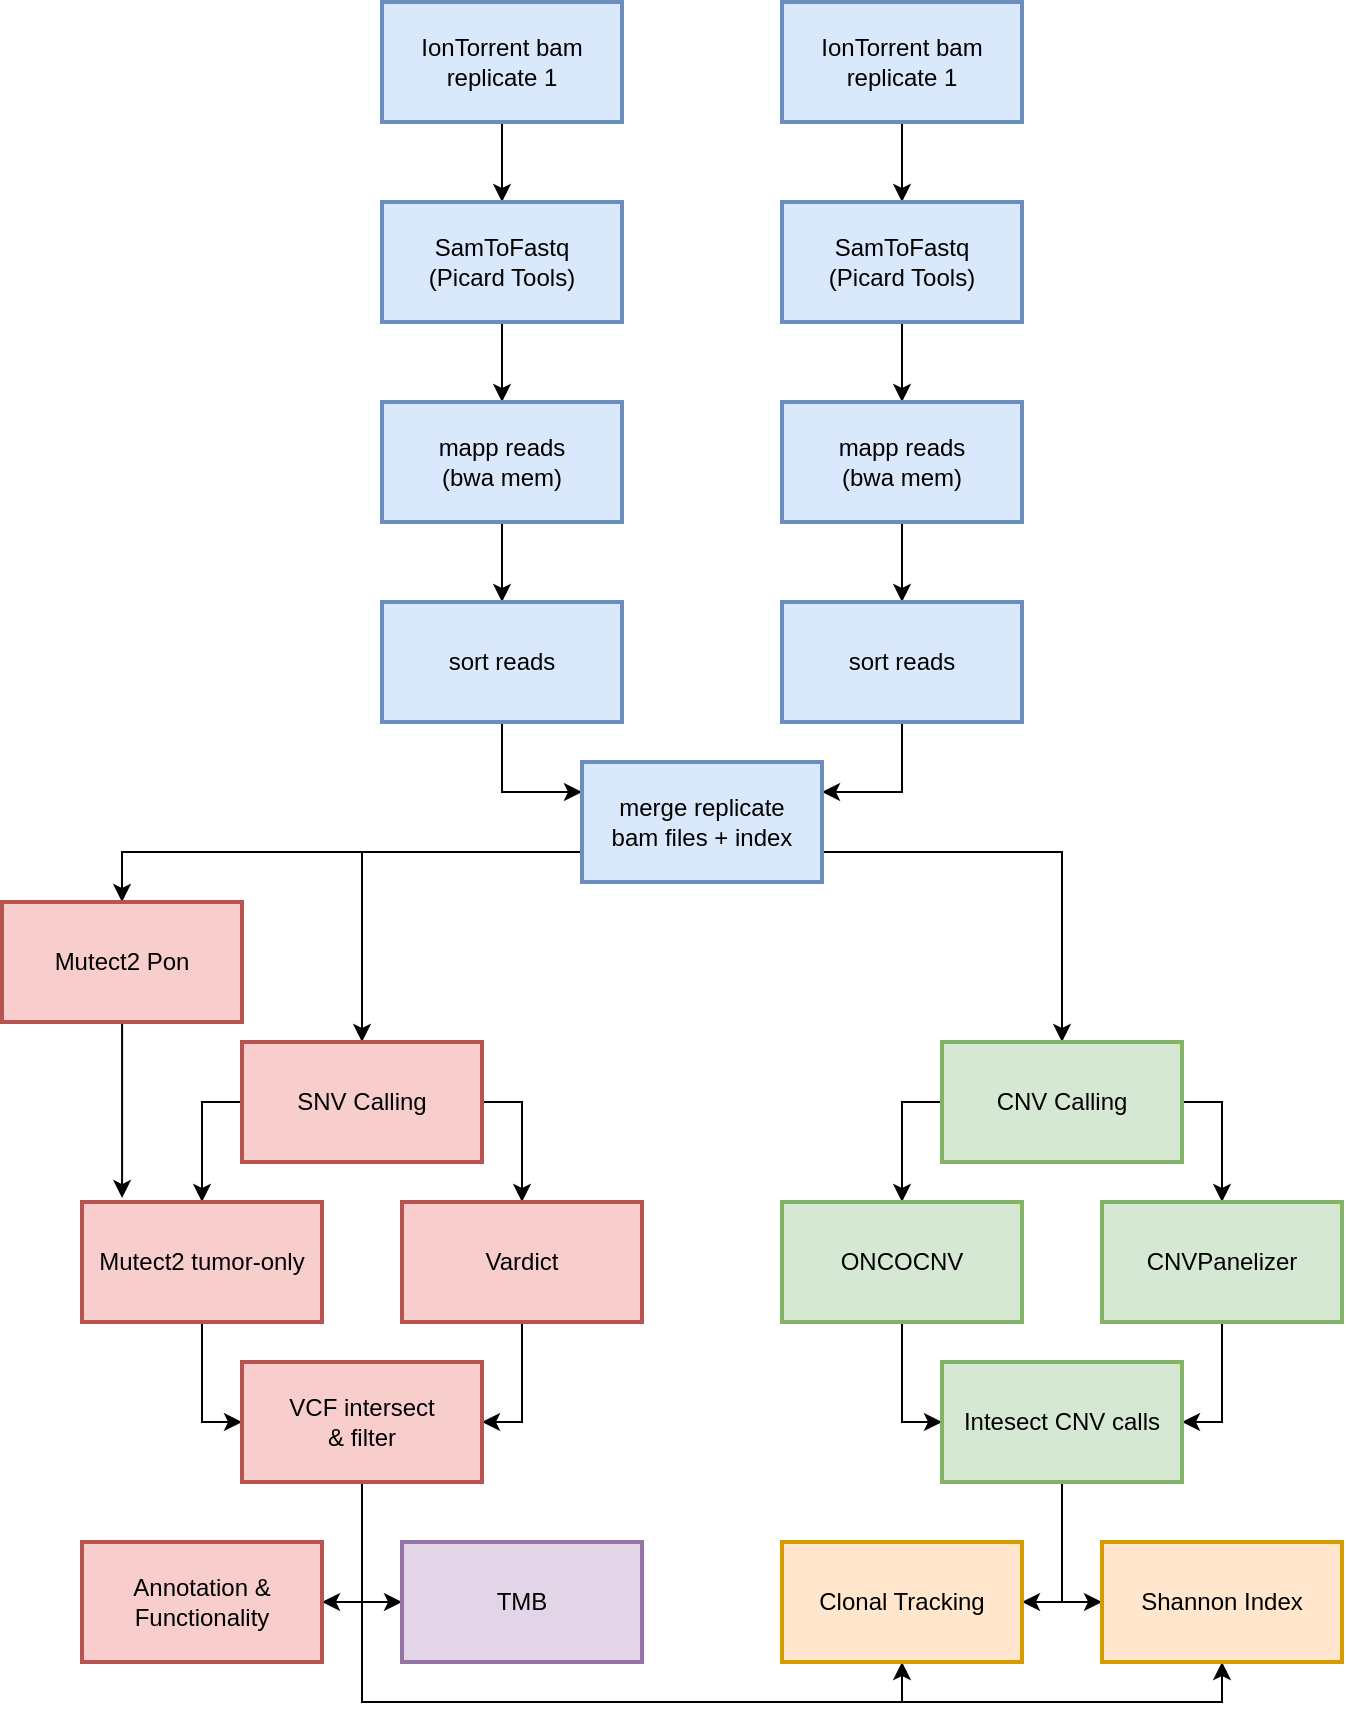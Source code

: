 <mxfile version="14.2.7" type="github"><diagram id="pHD_Dr8y7C27OeZphZp5" name="Page-1"><mxGraphModel dx="1422" dy="763" grid="1" gridSize="10" guides="1" tooltips="1" connect="1" arrows="1" fold="1" page="1" pageScale="1" pageWidth="827" pageHeight="1169" math="0" shadow="0"><root><mxCell id="0"/><mxCell id="1" parent="0"/><mxCell id="5xVYTxg9dAuBExk3OwT0-5" value="" style="edgeStyle=orthogonalEdgeStyle;rounded=0;orthogonalLoop=1;jettySize=auto;html=1;" parent="1" source="5xVYTxg9dAuBExk3OwT0-1" target="5xVYTxg9dAuBExk3OwT0-4" edge="1"><mxGeometry relative="1" as="geometry"/></mxCell><mxCell id="5xVYTxg9dAuBExk3OwT0-1" value="IonTorrent bam replicate 1" style="rounded=0;whiteSpace=wrap;html=1;fillColor=#dae8fc;strokeColor=#6c8ebf;strokeWidth=2;" parent="1" vertex="1"><mxGeometry x="240" y="30" width="120" height="60" as="geometry"/></mxCell><mxCell id="5xVYTxg9dAuBExk3OwT0-20" value="" style="edgeStyle=orthogonalEdgeStyle;rounded=0;orthogonalLoop=1;jettySize=auto;html=1;" parent="1" source="5xVYTxg9dAuBExk3OwT0-2" target="5xVYTxg9dAuBExk3OwT0-6" edge="1"><mxGeometry relative="1" as="geometry"/></mxCell><mxCell id="5xVYTxg9dAuBExk3OwT0-2" value="IonTorrent bam replicate 1" style="rounded=0;whiteSpace=wrap;html=1;fillColor=#dae8fc;strokeColor=#6c8ebf;strokeWidth=2;" parent="1" vertex="1"><mxGeometry x="440" y="30" width="120" height="60" as="geometry"/></mxCell><mxCell id="5xVYTxg9dAuBExk3OwT0-10" value="" style="edgeStyle=orthogonalEdgeStyle;rounded=0;orthogonalLoop=1;jettySize=auto;html=1;" parent="1" source="5xVYTxg9dAuBExk3OwT0-4" target="5xVYTxg9dAuBExk3OwT0-7" edge="1"><mxGeometry relative="1" as="geometry"/></mxCell><mxCell id="5xVYTxg9dAuBExk3OwT0-4" value="&lt;div&gt;SamToFastq &lt;br&gt;&lt;/div&gt;&lt;div&gt;(Picard Tools)&lt;/div&gt;" style="rounded=0;whiteSpace=wrap;html=1;fillColor=#dae8fc;strokeColor=#6c8ebf;strokeWidth=2;" parent="1" vertex="1"><mxGeometry x="240" y="130" width="120" height="60" as="geometry"/></mxCell><mxCell id="5xVYTxg9dAuBExk3OwT0-9" value="" style="edgeStyle=orthogonalEdgeStyle;rounded=0;orthogonalLoop=1;jettySize=auto;html=1;" parent="1" source="5xVYTxg9dAuBExk3OwT0-6" target="5xVYTxg9dAuBExk3OwT0-8" edge="1"><mxGeometry relative="1" as="geometry"/></mxCell><mxCell id="5xVYTxg9dAuBExk3OwT0-6" value="&lt;div&gt;SamToFastq &lt;br&gt;&lt;/div&gt;&lt;div&gt;(Picard Tools)&lt;/div&gt;" style="rounded=0;whiteSpace=wrap;html=1;fillColor=#dae8fc;strokeColor=#6c8ebf;strokeWidth=2;" parent="1" vertex="1"><mxGeometry x="440" y="130" width="120" height="60" as="geometry"/></mxCell><mxCell id="5xVYTxg9dAuBExk3OwT0-12" value="" style="edgeStyle=orthogonalEdgeStyle;rounded=0;orthogonalLoop=1;jettySize=auto;html=1;" parent="1" source="5xVYTxg9dAuBExk3OwT0-7" target="5xVYTxg9dAuBExk3OwT0-11" edge="1"><mxGeometry relative="1" as="geometry"/></mxCell><mxCell id="5xVYTxg9dAuBExk3OwT0-7" value="&lt;div&gt;mapp reads&lt;/div&gt;&lt;div&gt;(bwa mem)&lt;/div&gt;" style="rounded=0;whiteSpace=wrap;html=1;fillColor=#dae8fc;strokeColor=#6c8ebf;strokeWidth=2;" parent="1" vertex="1"><mxGeometry x="240" y="230" width="120" height="60" as="geometry"/></mxCell><mxCell id="5xVYTxg9dAuBExk3OwT0-14" value="" style="edgeStyle=orthogonalEdgeStyle;rounded=0;orthogonalLoop=1;jettySize=auto;html=1;" parent="1" source="5xVYTxg9dAuBExk3OwT0-8" target="5xVYTxg9dAuBExk3OwT0-13" edge="1"><mxGeometry relative="1" as="geometry"/></mxCell><mxCell id="5xVYTxg9dAuBExk3OwT0-8" value="&lt;div&gt;mapp reads&lt;/div&gt;&lt;div&gt;(bwa mem)&lt;/div&gt;" style="rounded=0;whiteSpace=wrap;html=1;fillColor=#dae8fc;strokeColor=#6c8ebf;strokeWidth=2;" parent="1" vertex="1"><mxGeometry x="440" y="230" width="120" height="60" as="geometry"/></mxCell><mxCell id="5xVYTxg9dAuBExk3OwT0-16" style="edgeStyle=orthogonalEdgeStyle;rounded=0;orthogonalLoop=1;jettySize=auto;html=1;entryX=0;entryY=0.25;entryDx=0;entryDy=0;" parent="1" source="5xVYTxg9dAuBExk3OwT0-11" target="5xVYTxg9dAuBExk3OwT0-15" edge="1"><mxGeometry relative="1" as="geometry"/></mxCell><mxCell id="5xVYTxg9dAuBExk3OwT0-11" value="sort reads" style="whiteSpace=wrap;html=1;rounded=0;fillColor=#dae8fc;strokeColor=#6c8ebf;strokeWidth=2;" parent="1" vertex="1"><mxGeometry x="240" y="330" width="120" height="60" as="geometry"/></mxCell><mxCell id="5xVYTxg9dAuBExk3OwT0-17" style="edgeStyle=orthogonalEdgeStyle;rounded=0;orthogonalLoop=1;jettySize=auto;html=1;entryX=1;entryY=0.25;entryDx=0;entryDy=0;" parent="1" source="5xVYTxg9dAuBExk3OwT0-13" target="5xVYTxg9dAuBExk3OwT0-15" edge="1"><mxGeometry relative="1" as="geometry"/></mxCell><mxCell id="5xVYTxg9dAuBExk3OwT0-13" value="sort reads" style="whiteSpace=wrap;html=1;rounded=0;fillColor=#dae8fc;strokeColor=#6c8ebf;strokeWidth=2;" parent="1" vertex="1"><mxGeometry x="440" y="330" width="120" height="60" as="geometry"/></mxCell><mxCell id="5xVYTxg9dAuBExk3OwT0-25" style="edgeStyle=orthogonalEdgeStyle;rounded=0;orthogonalLoop=1;jettySize=auto;html=1;exitX=0;exitY=0.75;exitDx=0;exitDy=0;" parent="1" source="5xVYTxg9dAuBExk3OwT0-15" target="5xVYTxg9dAuBExk3OwT0-24" edge="1"><mxGeometry relative="1" as="geometry"/></mxCell><mxCell id="5xVYTxg9dAuBExk3OwT0-63" style="edgeStyle=orthogonalEdgeStyle;rounded=0;orthogonalLoop=1;jettySize=auto;html=1;exitX=0;exitY=0.75;exitDx=0;exitDy=0;entryX=0.5;entryY=0;entryDx=0;entryDy=0;" parent="1" source="5xVYTxg9dAuBExk3OwT0-15" target="5xVYTxg9dAuBExk3OwT0-62" edge="1"><mxGeometry relative="1" as="geometry"/></mxCell><mxCell id="5xVYTxg9dAuBExk3OwT0-66" style="edgeStyle=orthogonalEdgeStyle;rounded=0;orthogonalLoop=1;jettySize=auto;html=1;exitX=1;exitY=0.75;exitDx=0;exitDy=0;entryX=0.5;entryY=0;entryDx=0;entryDy=0;" parent="1" source="5xVYTxg9dAuBExk3OwT0-15" target="5xVYTxg9dAuBExk3OwT0-39" edge="1"><mxGeometry relative="1" as="geometry"/></mxCell><mxCell id="5xVYTxg9dAuBExk3OwT0-15" value="&lt;div&gt;merge replicate &lt;br&gt;&lt;/div&gt;&lt;div&gt;bam files + index&lt;br&gt;&lt;/div&gt;" style="rounded=0;whiteSpace=wrap;html=1;fillColor=#dae8fc;strokeColor=#6c8ebf;strokeWidth=2;" parent="1" vertex="1"><mxGeometry x="340" y="410" width="120" height="60" as="geometry"/></mxCell><mxCell id="5xVYTxg9dAuBExk3OwT0-31" style="edgeStyle=orthogonalEdgeStyle;rounded=0;orthogonalLoop=1;jettySize=auto;html=1;exitX=1;exitY=0.5;exitDx=0;exitDy=0;entryX=0.5;entryY=0;entryDx=0;entryDy=0;" parent="1" source="5xVYTxg9dAuBExk3OwT0-24" target="5xVYTxg9dAuBExk3OwT0-27" edge="1"><mxGeometry relative="1" as="geometry"/></mxCell><mxCell id="5xVYTxg9dAuBExk3OwT0-32" style="edgeStyle=orthogonalEdgeStyle;rounded=0;orthogonalLoop=1;jettySize=auto;html=1;exitX=0;exitY=0.5;exitDx=0;exitDy=0;" parent="1" source="5xVYTxg9dAuBExk3OwT0-24" target="5xVYTxg9dAuBExk3OwT0-28" edge="1"><mxGeometry relative="1" as="geometry"/></mxCell><mxCell id="5xVYTxg9dAuBExk3OwT0-24" value="SNV Calling" style="rounded=0;whiteSpace=wrap;html=1;fillColor=#f8cecc;strokeColor=#b85450;strokeWidth=2;" parent="1" vertex="1"><mxGeometry x="170" y="550" width="120" height="60" as="geometry"/></mxCell><mxCell id="5xVYTxg9dAuBExk3OwT0-35" style="edgeStyle=orthogonalEdgeStyle;rounded=0;orthogonalLoop=1;jettySize=auto;html=1;entryX=1;entryY=0.5;entryDx=0;entryDy=0;" parent="1" source="5xVYTxg9dAuBExk3OwT0-27" target="5xVYTxg9dAuBExk3OwT0-33" edge="1"><mxGeometry relative="1" as="geometry"/></mxCell><mxCell id="5xVYTxg9dAuBExk3OwT0-27" value="Vardict" style="rounded=0;whiteSpace=wrap;html=1;fillColor=#f8cecc;strokeColor=#b85450;strokeWidth=2;" parent="1" vertex="1"><mxGeometry x="250" y="630" width="120" height="60" as="geometry"/></mxCell><mxCell id="5xVYTxg9dAuBExk3OwT0-34" style="edgeStyle=orthogonalEdgeStyle;rounded=0;orthogonalLoop=1;jettySize=auto;html=1;exitX=0.5;exitY=1;exitDx=0;exitDy=0;entryX=0;entryY=0.5;entryDx=0;entryDy=0;" parent="1" source="5xVYTxg9dAuBExk3OwT0-28" target="5xVYTxg9dAuBExk3OwT0-33" edge="1"><mxGeometry relative="1" as="geometry"/></mxCell><mxCell id="5xVYTxg9dAuBExk3OwT0-28" value="Mutect2 tumor-only" style="rounded=0;whiteSpace=wrap;html=1;fillColor=#f8cecc;strokeColor=#b85450;strokeWidth=2;" parent="1" vertex="1"><mxGeometry x="90" y="630" width="120" height="60" as="geometry"/></mxCell><mxCell id="5xVYTxg9dAuBExk3OwT0-54" value="" style="edgeStyle=orthogonalEdgeStyle;rounded=0;orthogonalLoop=1;jettySize=auto;html=1;entryX=1;entryY=0.5;entryDx=0;entryDy=0;" parent="1" source="5xVYTxg9dAuBExk3OwT0-33" target="5xVYTxg9dAuBExk3OwT0-53" edge="1"><mxGeometry relative="1" as="geometry"/></mxCell><mxCell id="5xVYTxg9dAuBExk3OwT0-74" style="edgeStyle=orthogonalEdgeStyle;rounded=0;orthogonalLoop=1;jettySize=auto;html=1;entryX=0;entryY=0.5;entryDx=0;entryDy=0;" parent="1" source="5xVYTxg9dAuBExk3OwT0-33" target="5xVYTxg9dAuBExk3OwT0-56" edge="1"><mxGeometry relative="1" as="geometry"/></mxCell><mxCell id="sYw0B6qIArTJU3KQa9WD-3" style="edgeStyle=orthogonalEdgeStyle;rounded=0;orthogonalLoop=1;jettySize=auto;html=1;exitX=0.5;exitY=1;exitDx=0;exitDy=0;entryX=0.5;entryY=1;entryDx=0;entryDy=0;" parent="1" source="5xVYTxg9dAuBExk3OwT0-33" target="5xVYTxg9dAuBExk3OwT0-61" edge="1"><mxGeometry relative="1" as="geometry"/></mxCell><mxCell id="sYw0B6qIArTJU3KQa9WD-4" style="edgeStyle=orthogonalEdgeStyle;rounded=0;orthogonalLoop=1;jettySize=auto;html=1;exitX=0.5;exitY=1;exitDx=0;exitDy=0;entryX=0.5;entryY=1;entryDx=0;entryDy=0;" parent="1" source="5xVYTxg9dAuBExk3OwT0-33" target="5xVYTxg9dAuBExk3OwT0-59" edge="1"><mxGeometry relative="1" as="geometry"/></mxCell><mxCell id="5xVYTxg9dAuBExk3OwT0-33" value="&lt;div&gt;VCF intersect&lt;/div&gt;&lt;div&gt;&amp;amp; filter&lt;br&gt;&lt;/div&gt;" style="rounded=0;whiteSpace=wrap;html=1;fillColor=#f8cecc;strokeColor=#b85450;strokeWidth=2;" parent="1" vertex="1"><mxGeometry x="170" y="710" width="120" height="60" as="geometry"/></mxCell><mxCell id="5xVYTxg9dAuBExk3OwT0-67" style="edgeStyle=orthogonalEdgeStyle;rounded=0;orthogonalLoop=1;jettySize=auto;html=1;exitX=0;exitY=0.5;exitDx=0;exitDy=0;entryX=0.5;entryY=0;entryDx=0;entryDy=0;" parent="1" source="5xVYTxg9dAuBExk3OwT0-39" target="5xVYTxg9dAuBExk3OwT0-42" edge="1"><mxGeometry relative="1" as="geometry"/></mxCell><mxCell id="5xVYTxg9dAuBExk3OwT0-68" style="edgeStyle=orthogonalEdgeStyle;rounded=0;orthogonalLoop=1;jettySize=auto;html=1;exitX=1;exitY=0.5;exitDx=0;exitDy=0;" parent="1" source="5xVYTxg9dAuBExk3OwT0-39" target="5xVYTxg9dAuBExk3OwT0-43" edge="1"><mxGeometry relative="1" as="geometry"/></mxCell><mxCell id="5xVYTxg9dAuBExk3OwT0-39" value="CNV Calling" style="rounded=0;whiteSpace=wrap;html=1;fillColor=#d5e8d4;strokeColor=#82b366;strokeWidth=2;" parent="1" vertex="1"><mxGeometry x="520" y="550" width="120" height="60" as="geometry"/></mxCell><mxCell id="5xVYTxg9dAuBExk3OwT0-69" style="edgeStyle=orthogonalEdgeStyle;rounded=0;orthogonalLoop=1;jettySize=auto;html=1;exitX=0.5;exitY=1;exitDx=0;exitDy=0;entryX=0;entryY=0.5;entryDx=0;entryDy=0;" parent="1" source="5xVYTxg9dAuBExk3OwT0-42" target="5xVYTxg9dAuBExk3OwT0-47" edge="1"><mxGeometry relative="1" as="geometry"/></mxCell><mxCell id="5xVYTxg9dAuBExk3OwT0-42" value="ONCOCNV" style="rounded=0;whiteSpace=wrap;html=1;fillColor=#d5e8d4;strokeColor=#82b366;strokeWidth=2;" parent="1" vertex="1"><mxGeometry x="440" y="630" width="120" height="60" as="geometry"/></mxCell><mxCell id="5xVYTxg9dAuBExk3OwT0-70" style="edgeStyle=orthogonalEdgeStyle;rounded=0;orthogonalLoop=1;jettySize=auto;html=1;entryX=1;entryY=0.5;entryDx=0;entryDy=0;" parent="1" source="5xVYTxg9dAuBExk3OwT0-43" target="5xVYTxg9dAuBExk3OwT0-47" edge="1"><mxGeometry relative="1" as="geometry"/></mxCell><mxCell id="5xVYTxg9dAuBExk3OwT0-43" value="CNVPanelizer" style="rounded=0;whiteSpace=wrap;html=1;fillColor=#d5e8d4;strokeColor=#82b366;strokeWidth=2;" parent="1" vertex="1"><mxGeometry x="600" y="630" width="120" height="60" as="geometry"/></mxCell><mxCell id="5xVYTxg9dAuBExk3OwT0-71" style="edgeStyle=orthogonalEdgeStyle;rounded=0;orthogonalLoop=1;jettySize=auto;html=1;exitX=0.5;exitY=1;exitDx=0;exitDy=0;entryX=1;entryY=0.5;entryDx=0;entryDy=0;" parent="1" source="5xVYTxg9dAuBExk3OwT0-47" target="5xVYTxg9dAuBExk3OwT0-61" edge="1"><mxGeometry relative="1" as="geometry"/></mxCell><mxCell id="sYw0B6qIArTJU3KQa9WD-2" style="edgeStyle=orthogonalEdgeStyle;rounded=0;orthogonalLoop=1;jettySize=auto;html=1;exitX=0.5;exitY=1;exitDx=0;exitDy=0;entryX=0;entryY=0.5;entryDx=0;entryDy=0;" parent="1" source="5xVYTxg9dAuBExk3OwT0-47" target="5xVYTxg9dAuBExk3OwT0-59" edge="1"><mxGeometry relative="1" as="geometry"/></mxCell><mxCell id="5xVYTxg9dAuBExk3OwT0-47" value="Intesect CNV calls" style="rounded=0;whiteSpace=wrap;html=1;fillColor=#d5e8d4;strokeColor=#82b366;strokeWidth=2;" parent="1" vertex="1"><mxGeometry x="520" y="710" width="120" height="60" as="geometry"/></mxCell><mxCell id="5xVYTxg9dAuBExk3OwT0-53" value="Annotation &amp;amp; Functionality" style="whiteSpace=wrap;html=1;rounded=0;fillColor=#f8cecc;strokeColor=#b85450;strokeWidth=2;" parent="1" vertex="1"><mxGeometry x="90" y="800" width="120" height="60" as="geometry"/></mxCell><mxCell id="5xVYTxg9dAuBExk3OwT0-56" value="TMB" style="rounded=0;whiteSpace=wrap;html=1;fillColor=#e1d5e7;strokeColor=#9673a6;strokeWidth=2;" parent="1" vertex="1"><mxGeometry x="250" y="800" width="120" height="60" as="geometry"/></mxCell><mxCell id="5xVYTxg9dAuBExk3OwT0-59" value="Shannon Index" style="rounded=0;whiteSpace=wrap;html=1;fillColor=#ffe6cc;strokeColor=#d79b00;strokeWidth=2;" parent="1" vertex="1"><mxGeometry x="600" y="800" width="120" height="60" as="geometry"/></mxCell><mxCell id="5xVYTxg9dAuBExk3OwT0-61" value="Clonal Tracking" style="rounded=0;whiteSpace=wrap;html=1;fillColor=#ffe6cc;strokeColor=#d79b00;strokeWidth=2;" parent="1" vertex="1"><mxGeometry x="440" y="800" width="120" height="60" as="geometry"/></mxCell><mxCell id="5xVYTxg9dAuBExk3OwT0-64" style="edgeStyle=orthogonalEdgeStyle;rounded=0;orthogonalLoop=1;jettySize=auto;html=1;entryX=0.167;entryY=-0.033;entryDx=0;entryDy=0;entryPerimeter=0;" parent="1" source="5xVYTxg9dAuBExk3OwT0-62" target="5xVYTxg9dAuBExk3OwT0-28" edge="1"><mxGeometry relative="1" as="geometry"/></mxCell><mxCell id="5xVYTxg9dAuBExk3OwT0-62" value="Mutect2 Pon" style="rounded=0;whiteSpace=wrap;html=1;fillColor=#f8cecc;strokeColor=#b85450;strokeWidth=2;" parent="1" vertex="1"><mxGeometry x="50" y="480" width="120" height="60" as="geometry"/></mxCell></root></mxGraphModel></diagram></mxfile>